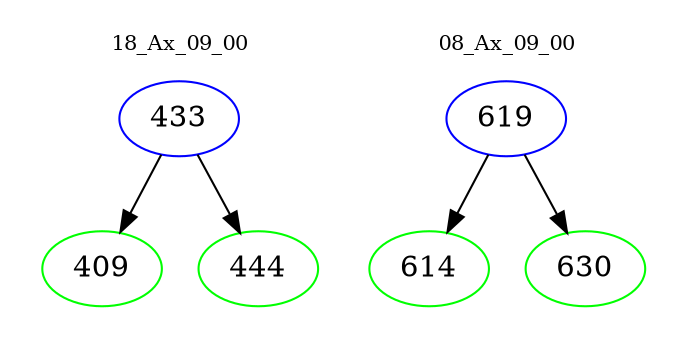digraph{
subgraph cluster_0 {
color = white
label = "18_Ax_09_00";
fontsize=10;
T0_433 [label="433", color="blue"]
T0_433 -> T0_409 [color="black"]
T0_409 [label="409", color="green"]
T0_433 -> T0_444 [color="black"]
T0_444 [label="444", color="green"]
}
subgraph cluster_1 {
color = white
label = "08_Ax_09_00";
fontsize=10;
T1_619 [label="619", color="blue"]
T1_619 -> T1_614 [color="black"]
T1_614 [label="614", color="green"]
T1_619 -> T1_630 [color="black"]
T1_630 [label="630", color="green"]
}
}
